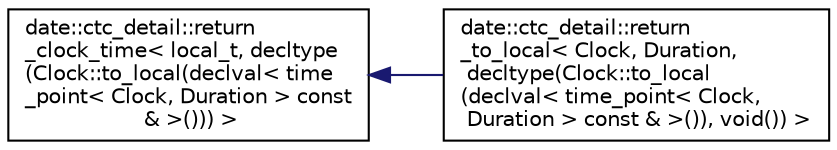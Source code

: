 digraph "Graphical Class Hierarchy"
{
 // LATEX_PDF_SIZE
  edge [fontname="Helvetica",fontsize="10",labelfontname="Helvetica",labelfontsize="10"];
  node [fontname="Helvetica",fontsize="10",shape=record];
  rankdir="LR";
  Node0 [label="date::ctc_detail::return\l_clock_time\< local_t, decltype\l(Clock::to_local(declval\< time\l_point\< Clock, Duration \> const\l & \>())) \>",height=0.2,width=0.4,color="black", fillcolor="white", style="filled",URL="$structdate_1_1ctc__detail_1_1return__clock__time.html",tooltip=" "];
  Node0 -> Node1 [dir="back",color="midnightblue",fontsize="10",style="solid",fontname="Helvetica"];
  Node1 [label="date::ctc_detail::return\l_to_local\< Clock, Duration,\l decltype(Clock::to_local\l(declval\< time_point\< Clock,\l Duration \> const & \>()), void()) \>",height=0.2,width=0.4,color="black", fillcolor="white", style="filled",URL="$structdate_1_1ctc__detail_1_1return__to__local_3_01Clock_00_01Duration_00_01decltype_07Clock_1_1c860988c5900ba30bc5d65291e7f0d8d.html",tooltip=" "];
}
